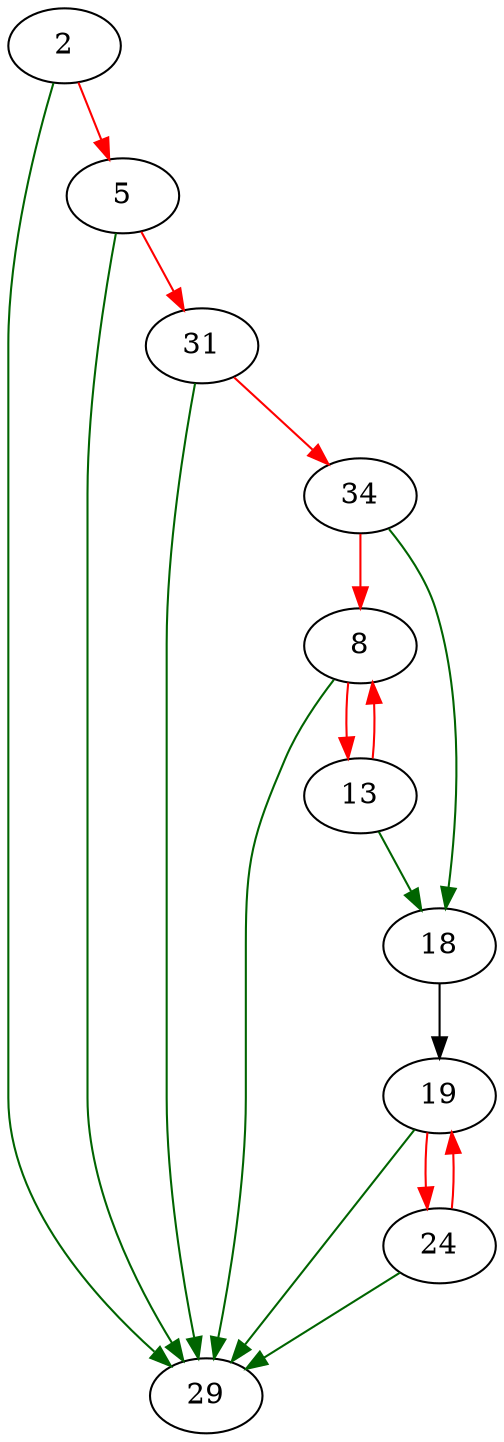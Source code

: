 strict digraph "lookup_zone" {
	// Node definitions.
	2 [entry=true];
	29;
	5;
	31;
	8;
	13;
	18;
	19;
	24;
	34;

	// Edge definitions.
	2 -> 29 [
		color=darkgreen
		cond=true
	];
	2 -> 5 [
		color=red
		cond=false
	];
	5 -> 29 [
		color=darkgreen
		cond=true
	];
	5 -> 31 [
		color=red
		cond=false
	];
	31 -> 29 [
		color=darkgreen
		cond=true
	];
	31 -> 34 [
		color=red
		cond=false
	];
	8 -> 29 [
		color=darkgreen
		cond=true
	];
	8 -> 13 [
		color=red
		cond=false
	];
	13 -> 8 [
		color=red
		cond=false
	];
	13 -> 18 [
		color=darkgreen
		cond=true
	];
	18 -> 19;
	19 -> 29 [
		color=darkgreen
		cond=true
	];
	19 -> 24 [
		color=red
		cond=false
	];
	24 -> 29 [
		color=darkgreen
		cond=true
	];
	24 -> 19 [
		color=red
		cond=false
	];
	34 -> 8 [
		color=red
		cond=false
	];
	34 -> 18 [
		color=darkgreen
		cond=true
	];
}